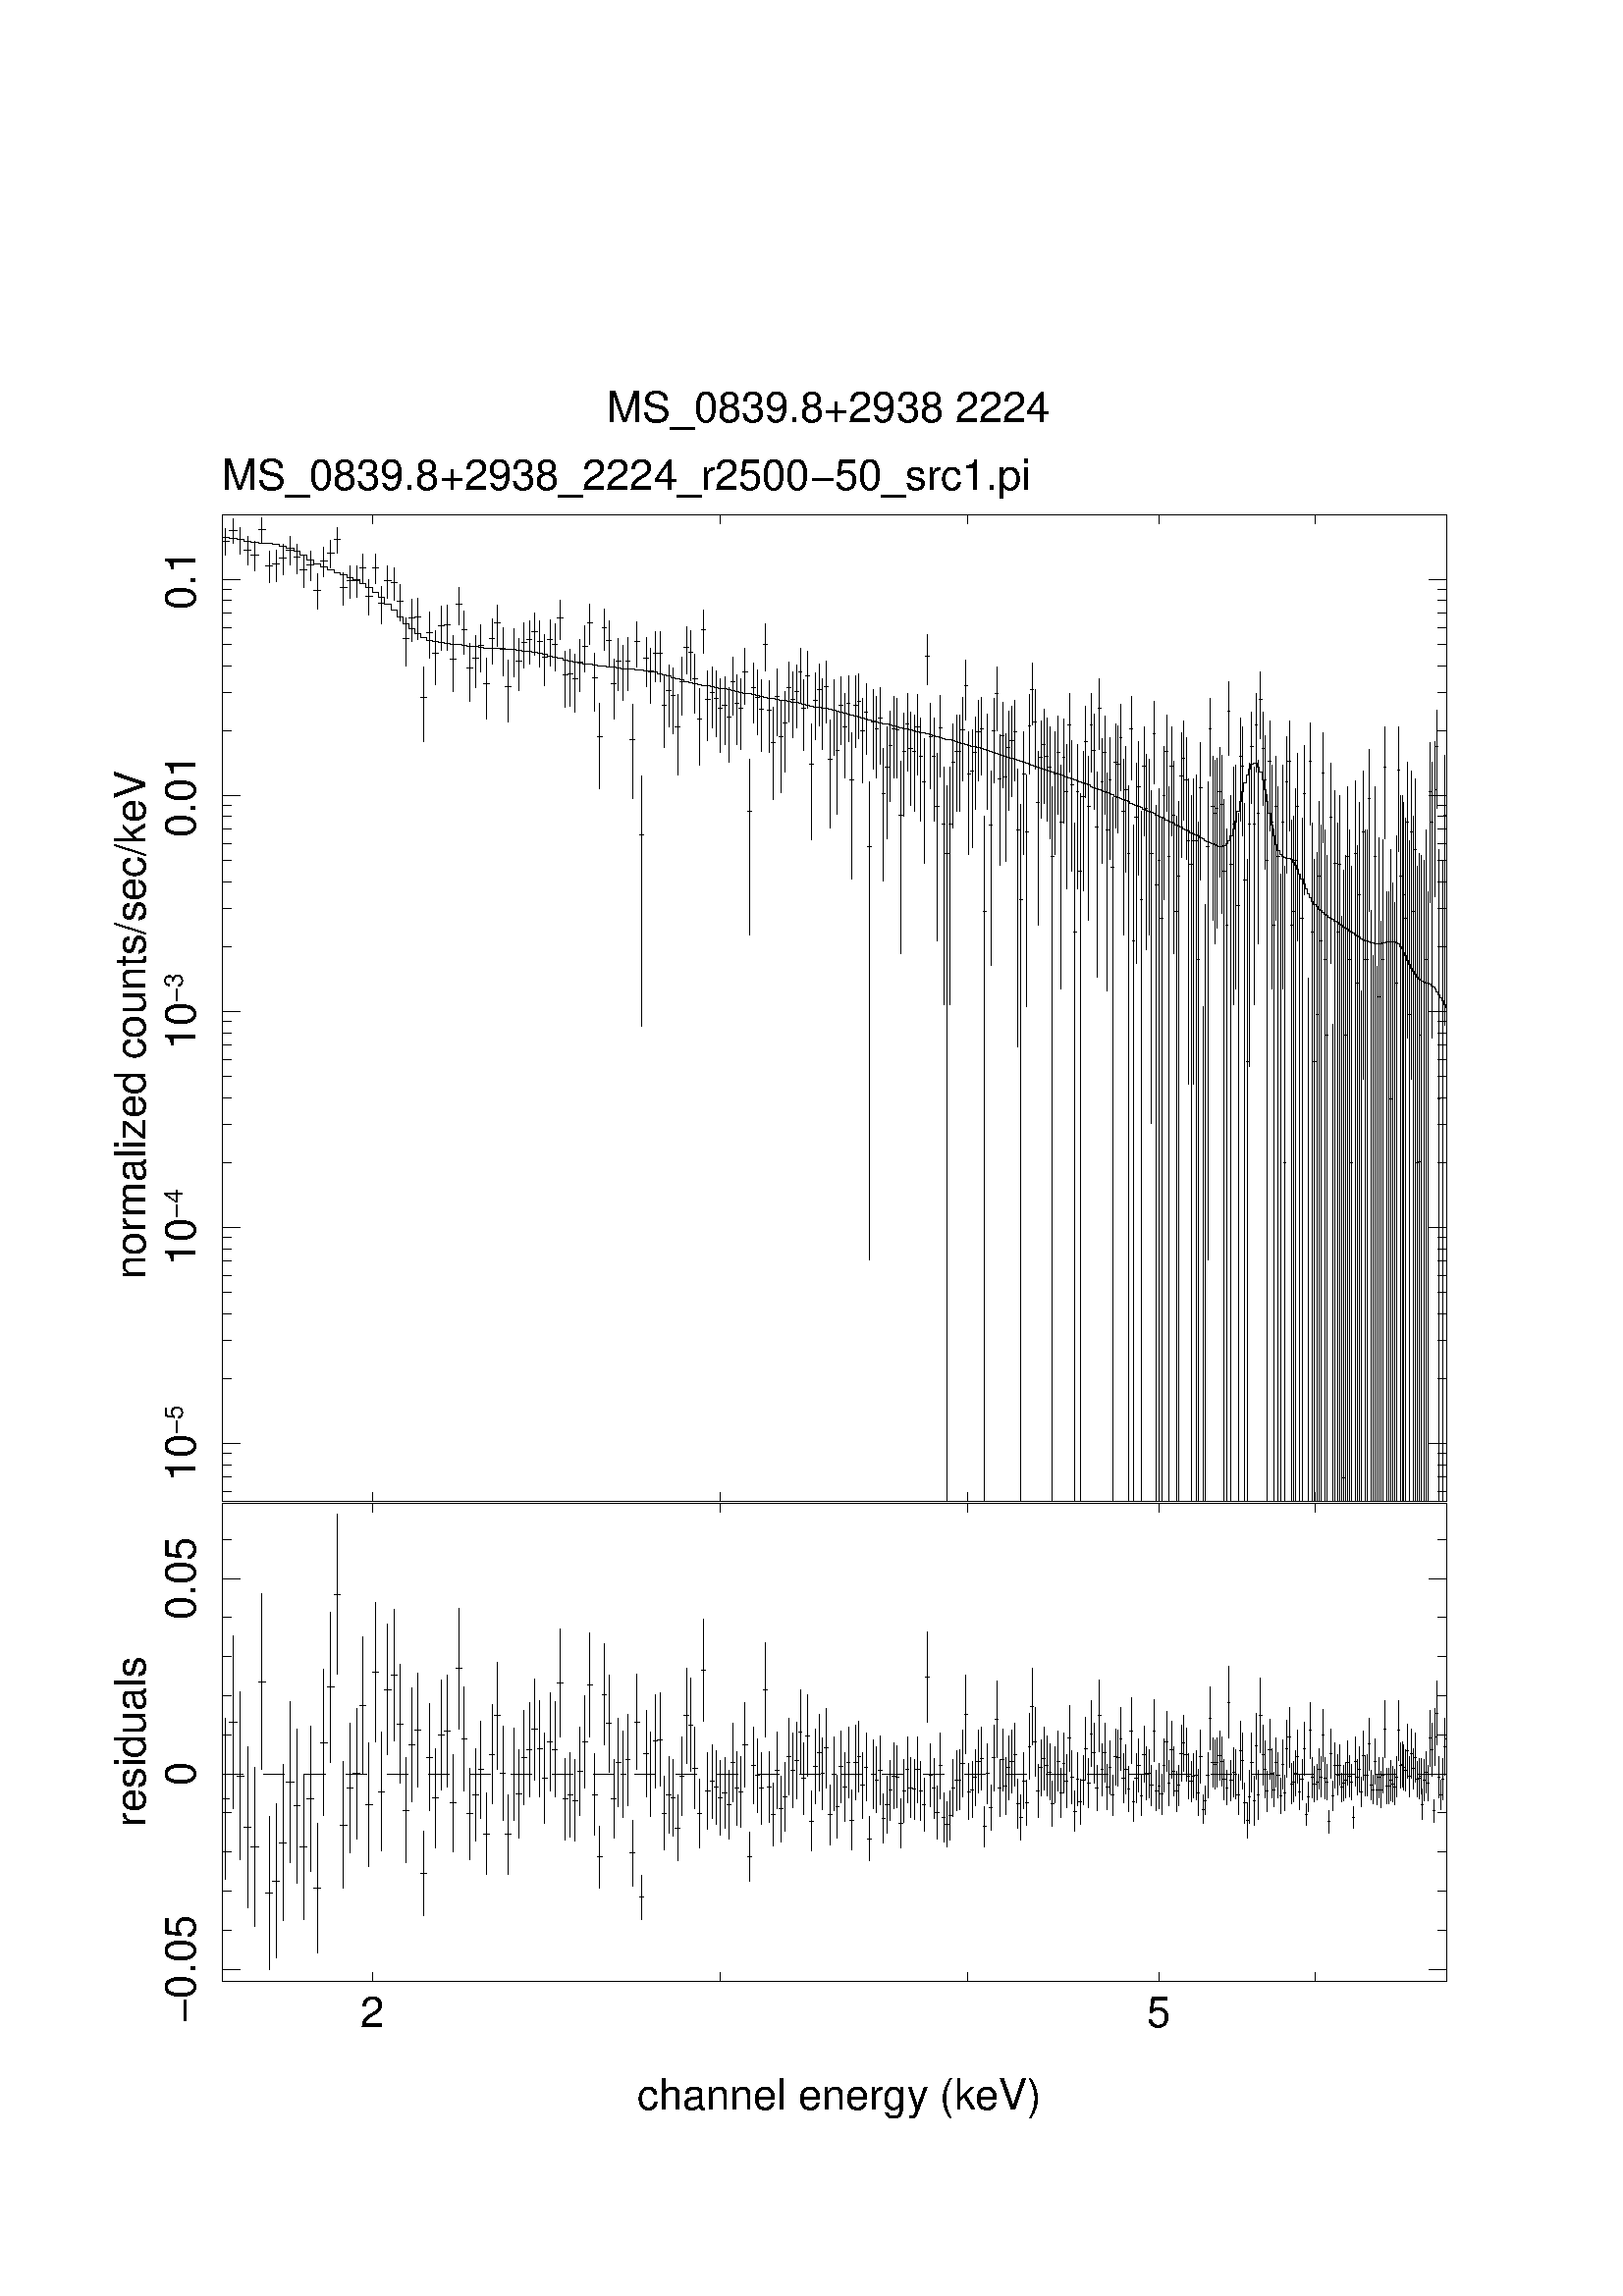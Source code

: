 %!PS-Adobe-3.0 EPSF-3.0
%%BoundingBox: (atend)
%%Orientation: Portrait
%%Pages: (atend)
%%EndComments
%%BeginProlog
/gs /gsave load def
/gr /grestore  load def
/L {moveto rlineto currentpoint stroke moveto} bind def
/C {rlineto currentpoint stroke moveto} bind def
/D {moveto 0 0 rlineto currentpoint stroke moveto} bind def
/SLW {5 mul setlinewidth} bind def
/SCF /pop load def
/BP {newpath moveto} bind def
/LP /rlineto load def
/EP {rlineto closepath eofill} bind def
/MB {gsave translate MFAC dup scale 1 setlinewidth 2 setlinecap 0 setlinejoin newpath} bind def
/ME /grestore load def
/CC {0 360 arc stroke} bind def
/FC {0 360 arc fill} bind def
% font stuff
/pgscale 0.072 def
% ISOLATIN encoding with built in linespacing definitions.
% from tinydict by David Byram-Wigfield, http://www.capella.demon.co.uk
% fontsize default setting.
/FS	{ /fs exch def } def	 12 FS
% linespacing ratio to fontsize: 1.3 is my default
/LR {/lr exch def } def 1.3 LR
/LG { /lg exch def } def   12 LG
% calculate linespacing from chosen fontsize
/F { exch dup lr mul LG dup FS exch findfont exch scalefont setfont } def
/ISOFONT { findfont dup length dict begin { 1 index /FID ne {def} {pop pop}
ifelse } forall /Encoding ISOLatin1Encoding def currentdict end /tmpfont
exch definefont exch dup lr mul LG dup FS
 scalefont setfont }  def
/half { fs 2 div } bind def % half linespacing
/quart { fs 4 div } bind def % quarter linespacing
% vertical kerning: e.g. 5 v or -10 v
/v { 0 exch rmoveto } def
% horizontal kerning: e.g. 5 h or -10 h
/h { 0 rmoveto } def
% move up half the linespacing
/up { half v } def
% move down half the linespacing
/dn { half neg v } def
/TRL {/Times-Roman ISOFONT} bind def
/TBL {/Times-Bold ISOFONT} bind def
/TIL {/Times-Italic ISOFONT} bind def
/TBIL {/Times-BoldItalic ISOFONT} bind def
/HVL  {/Helvetica ISOFONT} bind def
/HOL  {/Helvetica-Oblique ISOFONT} bind def
/HNL  {/Helvetica-Narrow ISOFONT} bind def
/HNOL  {/Helvetica-NarrowOblique ISOFONT} bind def
/HBL  {/Helvetica-Bold ISOFONT} bind def
/ZL  {/Zapf-Chancery-MediumItalic ISOFONT} bind def
/SL { /Symbol F } def
/RS{findfont exch scalefont setfont moveto dup stringwidth neg exch neg exch rmoveto show} bind def
/TR  { fs TRL   moveto rotate show currentpoint } def
/TB  { fs TBL   moveto rotate show currentpoint } def
/TI  { fs TIL   moveto rotate show currentpoint } def
/TBI { fs TBIL  moveto rotate show currentpoint } def
/HV  { fs HVL   moveto rotate show currentpoint } def
/H0  { fs HOL   moveto rotate show currentpoint } def
/HB  { fs HBL   moveto rotate show currentpoint } def
/HN  { fs HNL   moveto rotate show currentpoint } def
/HNO { fs HNOL  moveto rotate show currentpoint } def
/Z   { fs ZL    moveto rotate show currentpoint } def
/S   { fs SL    moveto rotate show currentpoint } def
/TRC  { fs TRL   show currentpoint } def
/TBC  { fs TBL   show currentpoint } def
/TIC  { fs TIL   show currentpoint } def
/TBIC { fs TBIL  show currentpoint } def
/HVC  { fs HVL   show currentpoint } def
/H0C  { fs HOL   show currentpoint } def
/HNOC { fs HNOL  show currentpoint } def
/HBC  { fs HBL   show currentpoint } def
/HNC  { fs HNL   show currentpoint } def
/ZC   { fs ZL    show currentpoint } def
/SC   { fs SL    show currentpoint } def
%%EndProlog
 
%%Page: 1 1
%%BeginPageSetup
/PGPLOT save def
pgscale pgscale scale
350 250 translate
1 setlinejoin 1 setlinecap 1 SLW 1 SCF
%%EndPageSetup
%%PageBoundingBox: (atend)
0.000 0.000 0.000 setrgbcolor 1 SLW 6239 0 780 3799 L 0 5022 C -6239 0 C 0 -5022 C 0 45 1545 3799 L 0 45 3318 3799 L
0 45 4576 3799 L 0 45 5552 3799 L 0 45 6349 3799 L 0 45 1545 8776 L 0 45 3318 8776 L 0 45 4576 8776 L 0 45 5552 8776 L
0 45 6349 8776 L 45 0 780 3847 L 45 0 780 3921 L 45 0 780 3985 L 45 0 780 4041 L 90 0 780 4092 L 45 0 780 4423 L 45 0 780 4617 L
45 0 780 4754 L 45 0 780 4861 L 45 0 780 4948 L 45 0 780 5021 L 45 0 780 5085 L 45 0 780 5141 L 90 0 780 5192 L 45 0 780 5523 L
45 0 780 5717 L 45 0 780 5854 L 45 0 780 5961 L 45 0 780 6048 L 45 0 780 6122 L 45 0 780 6185 L 45 0 780 6242 L 90 0 780 6292 L
45 0 780 6623 L 45 0 780 6817 L 45 0 780 6954 L 45 0 780 7061 L 45 0 780 7148 L 45 0 780 7222 L 45 0 780 7286 L 45 0 780 7342 L
90 0 780 7392 L 45 0 780 7723 L 45 0 780 7917 L 45 0 780 8055 L 45 0 780 8161 L 45 0 780 8248 L 45 0 780 8322 L 45 0 780 8386 L
45 0 780 8442 L 90 0 780 8493 L 45 0 6974 3847 L 45 0 6974 3921 L 45 0 6974 3985 L 45 0 6974 4041 L 90 0 6929 4092 L
45 0 6974 4423 L 45 0 6974 4617 L 45 0 6974 4754 L 45 0 6974 4861 L 45 0 6974 4948 L 45 0 6974 5021 L 45 0 6974 5085 L
45 0 6974 5141 L 90 0 6929 5192 L 45 0 6974 5523 L 45 0 6974 5717 L 45 0 6974 5854 L 45 0 6974 5961 L 45 0 6974 6048 L
45 0 6974 6122 L 45 0 6974 6185 L 45 0 6974 6242 L 90 0 6929 6292 L 45 0 6974 6623 L 45 0 6974 6817 L 45 0 6974 6954 L
45 0 6974 7061 L 45 0 6974 7148 L 45 0 6974 7222 L 45 0 6974 7286 L 45 0 6974 7342 L 90 0 6929 7392 L 45 0 6974 7723 L
45 0 6974 7917 L 45 0 6974 8055 L 45 0 6974 8161 L 45 0 6974 8248 L 45 0 6974 8322 L 45 0 6974 8386 L 45 0 6974 8442 L
90 0 6929 8493 L
 15.60  pgscale div FS gs 90.00        643.418       3897.722 moveto rotate (10) HVC   9.36 pgscale div FS up (-5) HVC dn  15.60 pgscale div FS gr
 15.60  pgscale div FS gs 90.00        643.418       4997.960 moveto rotate (10) HVC   9.36 pgscale div FS up (-4) HVC dn  15.60 pgscale div FS gr
 15.60  pgscale div FS gs 90.00        643.418       6098.199 moveto rotate (10) HVC   9.36 pgscale div FS up (-3) HVC dn  15.60 pgscale div FS gr
 15.60  pgscale div FS gs 90.00        643.418       7181.715 moveto rotate (0.01) HVC gr
 15.60  pgscale div FS gs 90.00        643.418       8342.006 moveto rotate (0.1) HVC gr
38 0 780 8690 L 0 131 799 8620 L 37 0 818 8743 L 0 125 837 8677 L 38 0 855 8696 L 0 135 874 8623 L 36 0 893 8645 L 0 144 911 8567 L
37 0 929 8620 L 0 150 948 8539 L 36 0 966 8750 L 0 126 984 8683 L 36 0 1002 8564 L 0 163 1020 8476 L 36 0 1038 8572 L
0 160 1056 8485 L 35 0 1074 8601 L 0 154 1092 8518 L 36 0 1109 8645 L 0 144 1127 8568 L 34 0 1145 8606 L 0 150 1162 8525 L
35 0 1179 8542 L 0 161 1197 8455 L 34 0 1214 8570 L 0 152 1231 8488 L 34 0 1248 8440 L 0 179 1265 8342 L 34 0 1282 8589 L
0 147 1299 8510 L 34 0 1316 8629 L 0 139 1333 8554 L 33 0 1350 8698 L 0 128 1366 8630 L 33 0 1383 8453 L 0 169 1399 8361 L
33 0 1416 8487 L 0 162 1432 8399 L 32 0 1449 8491 L 0 162 1465 8403 L 32 0 1481 8553 L 0 150 1497 8472 L 32 0 1513 8410 L
0 181 1529 8311 L 32 0 1545 8553 L 0 152 1561 8471 L 32 0 1577 8373 L 0 188 1593 8270 L 31 0 1609 8487 L 0 164 1624 8398 L
31 0 1640 8479 L 0 166 1656 8389 L 31 0 1671 8385 L 0 183 1687 8285 L 31 0 1702 8193 L 0 246 1718 8054 L 30 0 1733 8298 L
0 212 1748 8180 L 31 0 1763 8303 L 0 210 1778 8187 L 30 0 1794 7895 L 0 380 1809 7668 L 29 0 1824 8223 L 0 234 1839 8092 L
30 0 1853 8116 L 0 275 1868 7959 L 30 0 1883 8257 L 0 225 1898 8132 L 29 0 1913 8262 L 0 227 1927 8135 L 29 0 1942 8089 L
0 285 1956 7925 L 29 0 1971 8368 L 0 194 1985 8261 L 28 0 2000 8237 L 0 222 2014 8113 L 29 0 2028 8044 L 0 293 2043 7875 L
28 0 2057 8095 L 0 267 2071 7943 L 28 0 2085 8159 L 0 244 2099 8021 L 28 0 2113 7964 L 0 313 2127 7782 L 28 0 2141 8191 L
0 232 2155 8061 L 28 0 2169 8271 L 0 210 2183 8154 L 27 0 2197 8141 L 0 247 2210 8002 L 27 0 2224 7950 L 0 313 2238 7768 L
27 0 2251 8136 L 0 244 2265 7998 L 27 0 2278 8078 L 0 264 2292 7928 L 27 0 2305 8171 L 0 231 2319 8042 L 27 0 2332 8186 L
0 223 2345 8061 L 26 0 2359 8228 L 0 218 2372 8106 L 26 0 2385 8180 L 0 232 2398 8050 L 26 0 2411 8099 L 0 258 2424 7953 L
26 0 2437 8186 L 0 235 2450 8054 L 26 0 2463 8162 L 0 236 2476 8030 L 26 0 2489 8298 L 0 202 2502 8186 L 25 0 2515 8007 L
0 284 2528 7844 L 26 0 2540 8014 L 0 288 2553 7849 L 25 0 2566 7988 L 0 296 2578 7818 L 25 0 2591 8075 L 0 265 2603 7925 L
25 0 2616 8153 L 0 235 2628 8021 L 25 0 2641 8275 L 0 204 2653 8162 L 24 0 2666 7991 L 0 294 2678 7822 L 25 0 2690 7693 L
0 437 2702 7426 L 24 0 2715 8250 L 0 207 2727 8135 L 24 0 2739 8184 L 0 230 2751 8055 L 24 0 2763 7961 L 0 304 2775 7785 L
24 0 2787 8078 L 0 264 2799 7928 L 24 0 2811 8039 L 0 281 2823 7878 L 24 0 2835 8080 L 0 270 2847 7926 L 23 0 2859 7678 L
0 480 2871 7380 L 24 0 2882 8177 L 0 228 2894 8049 L 23 0 2906 7192 L 0 1273 2918 6218 L 23 0 2929 8091 L 0 249 2941 7950 L
24 0 2952 8024 L 0 281 2964 7863 L 22 0 2976 8118 L 0 254 2987 7974 L 23 0 2998 8118 L 0 254 3010 7974 L 23 0 3021 7854 L
0 362 3033 7640 L 23 0 3044 7926 L 0 318 3055 7741 L 22 0 3067 7904 L 0 334 3078 7709 L 22 0 3089 7744 L 0 408 3100 7498 L
23 0 3111 7972 L 0 297 3123 7801 L 22 0 3134 8149 L 0 243 3145 8012 L 22 0 3156 8122 L 0 252 3167 7979 L 22 0 3178 7986 L
0 298 3189 7814 L 22 0 3200 7783 L 0 391 3211 7548 L 21 0 3222 8240 L 0 216 3233 8120 L 22 0 3243 7882 L 0 352 3254 7674 L
21 0 3265 7917 L 0 312 3276 7736 L 22 0 3286 7888 L 0 334 3297 7693 L 21 0 3308 7837 L 0 377 3318 7612 L 21 0 3329 7854 L
0 346 3340 7651 L 21 0 3350 7791 L 0 384 3361 7561 L 21 0 3371 7972 L 0 297 3382 7801 L 21 0 3392 7861 L 0 356 3403 7651 L
21 0 3413 7840 L 0 358 3424 7628 L 21 0 3434 8022 L 0 282 3444 7860 L 20 0 3455 7315 L 0 898 3465 6681 L 21 0 3475 7941 L
0 307 3485 7763 L 20 0 3496 7895 L 0 328 3506 7703 L 20 0 3516 7833 L 0 364 3526 7617 L 21 0 3536 8162 L 0 236 3546 8030 L
20 0 3557 7829 L 0 367 3567 7611 L 20 0 3577 7663 L 0 471 3587 7371 L 20 0 3597 7898 L 0 339 3607 7699 L 19 0 3617 7693 L
0 463 3627 7408 L 20 0 3636 7762 L 0 412 3646 7513 L 20 0 3656 7944 L 0 305 3666 7767 L 19 0 3676 7885 L 0 336 3686 7688 L
20 0 3695 7923 L 0 320 3705 7737 L 19 0 3715 8024 L 0 281 3725 7863 L 20 0 3734 7837 L 0 361 3744 7623 L 19 0 3754 8004 L
0 286 3763 7840 L 19 0 3773 7551 L 0 590 3782 7170 L 19 0 3792 7878 L 0 341 3801 7678 L 19 0 3811 7932 L 0 314 3821 7750 L
19 0 3830 7840 L 0 358 3839 7628 L 19 0 3849 7947 L 0 315 3858 7764 L 18 0 3868 7576 L 0 550 3877 7226 L 19 0 3886 7829 L
0 384 3896 7600 L 19 0 3905 7624 L 0 520 3914 7297 L 18 0 3924 7854 L 0 346 3933 7651 L 19 0 3942 7744 L 0 429 3951 7483 L
18 0 3961 7865 L 0 337 3970 7667 L 18 0 3979 7472 L 0 742 3988 6969 L 18 0 3997 7854 L 0 362 4006 7640 L 18 0 4015 7875 L
0 330 4024 7682 L 18 0 4033 7722 L 0 431 4042 7459 L 18 0 4051 7818 L 0 360 4060 7605 L 18 0 4069 7133 L 0 2431 4078 5030 L
18 0 4087 7770 L 0 404 4096 7527 L 18 0 4105 7735 L 0 417 4114 7483 L 18 0 4123 7787 L 0 388 4132 7554 L 17 0 4141 7404 L
0 674 4149 6957 L 18 0 4158 7537 L 0 566 4167 7175 L 17 0 4176 7646 L 0 460 4184 7363 L 17 0 4193 7735 L 0 417 4202 7483 L
18 0 4210 7726 L 0 402 4219 7484 L 17 0 4228 7293 L 0 977 4236 6589 L 17 0 4245 7619 L 0 527 4254 7286 L 17 0 4262 7757 L
0 395 4271 7520 L 17 0 4279 7635 L 0 473 4288 7343 L 17 0 4296 7619 L 0 493 4305 7311 L 17 0 4313 7744 L 0 408 4322 7498 L
17 0 4330 7595 L 0 525 4339 7264 L 17 0 4347 7464 L 0 633 4356 7049 L 17 0 4364 8101 L 0 257 4372 7956 L 16 0 4381 7693 L
0 437 4389 7426 L 17 0 4397 7595 L 0 525 4406 7264 L 16 0 4414 7337 L 0 954 4422 6653 L 17 0 4430 7740 L 0 413 4439 7490 L
16 0 4447 7246 L 0 1212 4455 6328 L 17 0 4463 7100 L 0 3646 4471 3799 L 16 0 4480 7246 L 0 1212 4488 6328 L 16 0 4496 7564 L
0 528 4504 7230 L 16 0 4512 7619 L 0 493 4520 7311 L 16 0 4528 7619 L 0 493 4536 7311 L 16 0 4544 7726 L 0 426 4552 7467 L
16 0 4560 7955 L 0 308 4568 7777 L 16 0 4576 7502 L 0 623 4584 7095 L 16 0 4592 7516 L 0 600 4600 7128 L 16 0 4608 7613 L
0 466 4616 7325 L 16 0 4624 7717 L 0 412 4632 7468 L 16 0 4640 7735 L 0 394 4648 7499 L 15 0 4656 6802 L 0 3491 4663 3799 L
16 0 4671 7624 L 0 486 4679 7322 L 15 0 4687 7245 L 0 991 4695 6529 L 16 0 4702 7722 L 0 431 4710 7459 L 15 0 4718 7914 L
0 327 4726 7723 L 16 0 4733 7479 L 0 665 4741 7039 L 15 0 4749 7698 L 0 432 4756 7435 L 15 0 4764 7487 L 0 651 4772 7058 L
15 0 4779 7636 L 0 505 4787 7319 L 16 0 4794 7673 L 0 459 4802 7390 L 15 0 4810 7717 L 0 412 4817 7468 L 15 0 4825 7220 L
0 1416 4832 6111 L 15 0 4840 6862 L 0 3547 4847 3799 L 15 0 4855 7502 L 0 623 4862 7095 L 15 0 4870 7206 L 0 1182 4877 6317 L
14 0 4885 7749 L 0 404 4892 7505 L 15 0 4899 7935 L 0 312 4907 7754 L 15 0 4914 7770 L 0 404 4922 7527 L 15 0 4929 7357 L
0 885 4936 6734 L 14 0 4944 7589 L 0 495 4951 7280 L 15 0 4958 7652 L 0 484 4966 7351 L 14 0 4973 7595 L 0 525 4980 7264 L
15 0 4987 7537 L 0 566 4995 7175 L 14 0 5002 7082 L 0 3638 5009 3799 L 15 0 5016 7502 L 0 623 5024 7095 L 14 0 5031 7613 L
0 500 5038 7300 L 15 0 5045 7258 L 0 1139 5052 6408 L 14 0 5060 7589 L 0 533 5067 7252 L 14 0 5074 7413 L 0 735 5081 6917 L
14 0 5088 7753 L 0 399 5095 7513 L 14 0 5102 7447 L 0 664 5109 7008 L 14 0 5116 6696 L 0 3456 5123 3799 L 14 0 5130 7413 L
0 734 5137 6917 L 14 0 5144 7006 L 0 3603 5151 3799 L 14 0 5158 7386 L 0 712 5165 6908 L 14 0 5172 7668 L 0 465 5179 7381 L
14 0 5186 7337 L 0 834 5193 6757 L 14 0 5200 7753 L 0 399 5207 7513 L 14 0 5214 7624 L 0 486 5221 7322 L 13 0 5228 7233 L
0 1045 5235 6468 L 14 0 5241 7840 L 0 358 5248 7628 L 14 0 5255 7464 L 0 633 5262 7049 L 13 0 5269 7613 L 0 500 5276 7300 L
14 0 5282 7220 L 0 1107 5289 6399 L 13 0 5296 7471 L 0 620 5303 7067 L 14 0 5309 7026 L 0 3582 5316 3799 L 13 0 5323 7564 L
0 528 5330 7230 L 14 0 5336 7551 L 0 547 5343 7203 L 13 0 5350 7688 L 0 443 5356 7417 L 13 0 5363 7315 L 0 898 5370 6681 L
14 0 5376 7422 L 0 641 5383 7001 L 13 0 5390 7100 L 0 3646 5396 3799 L 13 0 5403 7731 L 0 422 5410 7475 L 13 0 5416 6654 L
0 3444 5423 3799 L 13 0 5429 7282 L 0 1024 5436 6536 L 13 0 5442 7439 L 0 680 5449 6987 L 13 0 5455 6862 L 0 3513 5462 3799 L
13 0 5468 7544 L 0 556 5475 7189 L 13 0 5481 7326 L 0 994 5488 6607 L 13 0 5494 7315 L 0 898 5501 6681 L 13 0 5507 7100 L
0 1696 5514 5721 L 13 0 5520 7708 L 0 421 5527 7452 L 13 0 5533 6939 L 0 3544 5539 3799 L 13 0 5546 7064 L 0 3629 5552 3799 L
12 0 5559 6769 L 0 3480 5565 3799 L 13 0 5571 7395 L 0 778 5578 6863 L 13 0 5584 7619 L 0 493 5590 7311 L 12 0 5597 7082 L
0 3638 5603 3799 L 13 0 5609 7544 L 0 556 5616 7189 L 12 0 5622 7293 L 0 977 5628 6589 L 13 0 5634 6802 L 0 3491 5641 3799 L
12 0 5647 6985 L 0 3564 5653 3799 L 13 0 5659 7494 L 0 637 5666 7077 L 12 0 5672 7583 L 0 503 5678 7268 L 13 0 5684 7471 L
0 620 5691 7067 L 12 0 5697 7163 L 0 1551 5703 5925 L 12 0 5709 7045 L 0 3592 5715 3799 L 13 0 5721 7163 L 0 1551 5727 5925 L
12 0 5734 7164 L 0 3700 5740 3799 L 12 0 5746 6560 L 0 3459 5752 3799 L 12 0 5758 7431 L 0 697 5764 6965 L 0 2521 5776 3799 L
0 3038 5788 3799 L 12 0 5794 7133 L 0 2431 5800 5030 L 13 0 5806 7731 L 0 399 5813 7491 L 12 0 5819 7337 L 0 834 5825 6757 L
11 0 5831 7304 L 0 936 5837 6637 L 12 0 5842 7326 L 0 865 5848 6720 L 12 0 5854 7413 L 0 657 5860 6980 L 12 0 5866 7347 L
0 806 5872 6791 L 12 0 5878 7006 L 0 3573 5884 3799 L 12 0 5890 6733 L 0 3422 5896 3799 L 12 0 5902 7822 L 0 374 5908 7599 L
11 0 5914 7045 L 0 3592 5919 3799 L 12 0 5925 7246 L 0 1212 5931 6328 L 12 0 5937 7258 L 0 1139 5943 6408 L 11 0 5949 6833 L
0 3502 5955 3799 L 12 0 5960 7595 L 0 525 5966 7264 L 12 0 5972 7544 L 0 556 5978 7189 L 11 0 5984 6962 L 0 3554 5989 3799 L
12 0 5995 6037 L 0 3271 6001 3799 L 11 0 6007 7246 L 0 1543 6012 6015 L 12 0 6018 7641 L 0 466 6024 7353 L 11 0 6030 7246 L
0 1212 6035 6328 L 11 0 6041 7753 L 0 399 6047 7513 L 12 0 6052 7304 L 0 936 6058 6637 L 11 0 6064 7882 L 0 339 6069 7683 L
11 0 6075 7635 L 0 473 6081 7343 L 12 0 6086 7472 L 0 681 6092 7019 L 11 0 6098 7064 L 0 3601 6103 3799 L 11 0 6109 7570 L
0 559 6115 7213 L 11 0 6120 7258 L 0 1139 6126 6408 L 12 0 6131 6733 L 0 3422 6137 3799 L 11 0 6143 7337 L 0 834 6148 6757 L
11 0 6154 7082 L 0 3638 6159 3799 L 0 3194 6170 3799 L 11 0 6176 7258 L 0 1139 6181 6408 L 11 0 6187 5523 L 0 3234 6193 3799 L
11 0 6198 7464 L 0 697 6204 6998 L 11 0 6209 7570 L 0 559 6215 7213 L 11 0 6220 6734 L 0 3468 6225 3799 L 11 0 6231 6802 L
0 3491 6236 3799 L 11 0 6242 7064 L 0 3629 6247 3799 L 11 0 6253 7337 L 0 954 6258 6653 L 0 3194 6269 3799 L 11 0 6274 6769 L
0 3479 6280 3799 L 11 0 6285 7404 L 0 756 6291 6890 L 0 2666 6312 3799 L 10 0 6318 7570 L 0 519 6323 7243 L 11 0 6328 6696 L
0 3456 6334 3799 L 11 0 6339 6037 L 0 3271 6344 3799 L 10 0 6350 6279 L 0 3305 6355 3799 L 11 0 6360 6985 L 0 3564 6365 3799 L
10 0 6371 6654 L 0 3444 6376 3799 L 11 0 6381 7509 L 0 559 6387 7152 L 10 0 6392 6559 L 0 3418 6397 3799 L 11 0 6402 6173 L
0 3288 6408 3799 L 11 0 6423 7282 L 0 1024 6429 6536 L 0 2427 6439 3799 L 11 0 6444 7046 L 0 3621 6449 3799 L 10 0 6455 6696 L
0 3456 6460 3799 L 10 0 6465 7045 L 0 3592 6470 3799 L 0 2977 6481 3799 L 10 0 6486 3919 L 0 3214 6491 3799 L 10 0 6496 6173 L
0 3288 6501 3799 L 11 0 6506 7082 L 0 3638 6511 3799 L 10 0 6517 6559 L 0 3418 6522 3799 L 10 0 6527 5523 L 0 3234 6532 3799 L
10 0 6547 7100 L 0 3670 6552 3799 L 10 0 6557 6439 L 0 3337 6562 3799 L 11 0 6567 6889 L 0 3557 6573 3799 L 0 2599 6583 3799 L
10 0 6588 7206 L 0 1570 6593 5950 L 10 0 6598 6559 L 0 3418 6603 3799 L 10 0 6608 6559 L 0 3418 6613 3799 L 10 0 6618 7377 L
0 827 6623 6803 L 0 3009 6633 3799 L 0 2777 6643 3799 L 10 0 6648 7082 L 0 3638 6653 3799 L 0 2725 6663 3799 L 9 0 6668 6366 L
0 3377 6672 3799 L 0 2956 6682 3799 L 10 0 6687 6558 L 0 3367 6692 3799 L 10 0 6697 7537 L 0 566 6702 7175 L 0 3102 6712 3799 L
0 3102 6722 3799 L 9 0 6727 5849 L 0 3317 6731 3799 L 0 3150 6741 3799 L 0 3049 6751 3799 L 9 0 6756 6440 L 0 3391 6761 3799 L
10 0 6765 7523 L 0 637 6770 7106 L 10 0 6775 6985 L 0 3594 6780 3799 L 9 0 6785 6985 L 0 3594 6790 3799 L 10 0 6794 6889 L
0 3557 6799 3799 L 9 0 6804 6769 L 0 3479 6809 3799 L 10 0 6813 7258 L 0 1407 6818 6158 L 10 0 6823 6280 L 0 3363 6828 3799 L
9 0 6833 7206 L 0 1570 6837 5950 L 10 0 6842 6802 L 0 3491 6847 3799 L 9 0 6852 7117 L 0 3677 6856 3799 L 10 0 6861 5523 L
0 3234 6866 3799 L 9 0 6871 5529 L 0 3300 6875 3799 L 9 0 6880 6173 L 0 3288 6885 3799 L 0 3266 6903 3799 L 10 0 6908 6559 L
0 3418 6913 3799 L 0 3102 6922 3799 L 9 0 6927 7413 L 0 816 6931 6849 L 9 0 6936 7258 L 0 1407 6941 6158 L 9 0 6955 7422 L
0 792 6959 6878 L 9 0 6964 7641 L 0 498 6969 7330 L 9 0 6973 5849 L 0 3317 6978 3799 L 0 3266 6996 3799 L 9 0 7001 7294 L
0 1378 7005 6221 L 9 0 7010 7395 L 0 778 7015 6863 L 38 0 780 8710 L 0 -6 C 37 0 C 0 -7 C 38 0 C 0 -7 C 36 0 C 0 -6 C 37 0 C 0 -5 C
36 0 C 0 -3 C 36 0 C 0 -5 C 36 0 C 0 -7 C 35 0 C 0 -12 C 36 0 C 0 -16 C 34 0 C 0 -20 C 35 0 C 0 -21 C 34 0 C 0 -20 C 34 0 C 0 -18 C
34 0 C 0 -15 C 34 0 C 0 -14 C 33 0 C 0 -12 C 33 0 C 0 -12 C 33 0 C 0 -14 C 32 0 C 0 -17 C 32 0 C 0 -20 C 32 0 C 0 -24 C 32 0 C
0 -28 C 32 0 C 0 -32 C 31 0 C 0 -33 C 31 0 C 0 -34 C 31 0 C 0 -32 C 31 0 C 0 -29 C 30 0 C 0 -24 C 31 0 C 0 -19 C 30 0 C 0 -13 C
29 0 C 0 -8 C 30 0 C 0 -5 C 30 0 C 0 -4 C 29 0 C 0 -3 C 29 0 C 0 -3 C 29 0 C 0 -4 C 28 0 C 0 -4 C 29 0 C 0 -3 C 28 0 C 0 -3 C 28 0 C
0 -3 C 28 0 C 0 -1 C 28 0 C 0 -2 C 28 0 C 0 -2 C 27 0 C 0 -2 C 27 0 C 0 -2 C 27 0 C 0 -3 C 27 0 C 0 -3 C 27 0 C 0 -4 C 27 0 C 0 -4 C
26 0 C 0 -5 C 26 0 C 0 -6 C 26 0 C 0 -6 C 26 0 C 0 -7 C 26 0 C 0 -7 C 26 0 C 0 -6 C 25 0 C 0 -6 C 26 0 C 0 -6 C 25 0 C 0 -4 C 25 0 C
0 -4 C 25 0 C 0 -3 C 25 0 C 0 -3 C 24 0 C 0 -4 C 25 0 C 0 -3 C 24 0 C 0 -3 C 24 0 C 0 -3 C 24 0 C 0 -3 C 24 0 C 0 -3 C 24 0 C 0 -2 C
24 0 C 0 -2 C 23 0 C 0 -2 C 24 0 C 0 -2 C 23 0 C 0 -2 C 23 0 C 0 -4 C 24 0 C 0 -5 C 22 0 C 0 -6 C 23 0 C 0 -6 C 23 0 C 0 -7 C 23 0 C
0 -7 C 22 0 C 0 -7 C 22 0 C 0 -7 C 23 0 C 0 -6 C 22 0 C 0 -6 C 22 0 C 0 -5 C 22 0 C 0 -5 C 22 0 C 0 -4 C 21 0 C 0 -4 C 22 0 C 0 -4 C
21 0 C 0 -4 C 22 0 C 0 -3 C 21 0 C 0 -4 C 21 0 C 0 -4 C 21 0 C 0 -4 C 21 0 C 0 -4 C 21 0 C 0 -4 C 21 0 C 0 -5 C 21 0 C 0 -4 C 20 0 C
0 -5 C 21 0 C 0 -4 C 20 0 C 0 -5 C 20 0 C 0 -4 C 21 0 C 0 -4 C 20 0 C 0 -3 C 20 0 C 0 -3 C 20 0 C 0 -3 C 19 0 C 0 -3 C 20 0 C 0 -3 C
20 0 C 0 -4 C 19 0 C 0 -4 C 20 0 C 0 -4 C 19 0 C 0 -5 C 20 0 C 0 -4 C 19 0 C 0 -4 C 19 0 C 0 -4 C 19 0 C 0 -3 C 19 0 C 0 -3 C 19 0 C
0 -3 C 19 0 C 0 -3 C 18 0 C 0 -4 C 19 0 C 0 -4 C 19 0 C 0 -5 C 18 0 C 0 -5 C 19 0 C 0 -6 C 18 0 C 0 -6 C 18 0 C 0 -5 C 18 0 C 0 -6 C
18 0 C 0 -5 C 18 0 C 0 -5 C 18 0 C 0 -5 C 18 0 C 0 -4 C 18 0 C 0 -4 C 18 0 C 0 -4 C 18 0 C 0 -5 C 17 0 C 0 -4 C 18 0 C 0 -4 C 17 0 C
0 -4 C 17 0 C 0 -5 C 18 0 C 0 -4 C 17 0 C 0 -4 C 17 0 C 0 -4 C 17 0 C 0 -4 C 17 0 C 0 -4 C 17 0 C 0 -4 C 17 0 C 0 -4 C 17 0 C 0 -4 C
17 0 C 0 -4 C 17 0 C 0 -4 C 16 0 C 0 -5 C 17 0 C 0 -4 C 16 0 C 0 -5 C 17 0 C 0 -4 C 16 0 C 0 -5 C 17 0 C 0 -4 C 16 0 C 0 -5 C 16 0 C
0 -4 C 16 0 C 0 -5 C 16 0 C 0 -4 C 16 0 C 0 -4 C 16 0 C 0 -5 C 16 0 C 0 -4 C 16 0 C 0 -4 C 16 0 C 0 -5 C 16 0 C 0 -4 C 16 0 C 0 -5 C
15 0 C 0 -5 C 16 0 C 0 -4 C 15 0 C 0 -5 C 16 0 C 0 -5 C 15 0 C 0 -5 C 16 0 C 0 -5 C 15 0 C 0 -4 C 15 0 C 0 -5 C 15 0 C 0 -5 C 16 0 C
0 -5 C 15 0 C 0 -5 C 15 0 C 0 -5 C 15 0 C 0 -4 C 15 0 C 0 -5 C 15 0 C 0 -5 C 14 0 C 0 -5 C 15 0 C 0 -5 C 15 0 C 0 -5 C 15 0 C 0 -5 C
14 0 C 0 -5 C 15 0 C 0 -5 C 14 0 C 0 -6 C 15 0 C 0 -5 C 14 0 C 0 -5 C 15 0 C 0 -5 C 14 0 C 0 -5 C 15 0 C 0 -5 C 14 0 C 0 -5 C 14 0 C
0 -5 C 14 0 C 0 -6 C 14 0 C 0 -5 C 14 0 C 0 -5 C 14 0 C 0 -6 C 14 0 C 0 -5 C 14 0 C 0 -6 C 14 0 C 0 -5 C 14 0 C 0 -6 C 14 0 C 0 -6 C
14 0 C 0 -5 C 13 0 C 0 -6 C 14 0 C 0 -5 C 14 0 C 0 -6 C 13 0 C 0 -5 C 14 0 C 0 -6 C 13 0 C 0 -5 C 14 0 C 0 -6 C 13 0 C 0 -6 C 14 0 C
0 -5 C 13 0 C 0 -6 C 13 0 C 0 -6 C 14 0 C 0 -6 C 13 0 C 0 -6 C 13 0 C 0 -6 C 13 0 C 0 -6 C 13 0 C 0 -6 C 13 0 C 0 -6 C 13 0 C 0 -6 C
13 0 C 0 -6 C 13 0 C 0 -6 C 13 0 C 0 -6 C 13 0 C 0 -6 C 13 0 C 0 -6 C 13 0 C 0 -7 C 13 0 C 0 -6 C 12 0 C 0 -6 C 13 0 C 0 -6 C 13 0 C
0 -7 C 12 0 C 0 -6 C 13 0 C 0 -6 C 12 0 C 0 -7 C 13 0 C 0 -6 C 12 0 C 0 -7 C 13 0 C 0 -6 C 12 0 C 0 -7 C 13 0 C 0 -6 C 12 0 C 0 -7 C
12 0 C 0 -6 C 13 0 C 0 -7 C 12 0 C 0 -6 C 12 0 C 0 -7 C 12 0 C 0 -7 C 12 0 C 0 -7 C 12 0 C 0 -6 C 12 0 C 0 -7 C 13 0 C 0 -6 C 12 0 C
0 -5 C 11 0 C 0 -4 C 12 0 C 0 -3 C 12 0 C 12 0 C 0 5 C 12 0 C 0 10 C 12 0 C 0 16 C 12 0 C 0 25 C 11 0 C 0 34 C 12 0 C 0 41 C 12 0 C
0 46 C 11 0 C 0 50 C 12 0 C 0 50 C 12 0 C 0 46 C 11 0 C 0 41 C 12 0 C 0 32 C 11 0 C 0 21 C 12 0 C 0 9 C 11 0 C 0 -4 C 11 0 C 0 -16 C
12 0 C 0 -29 C 11 0 C 0 -40 C 11 0 C 0 -50 C 12 0 C 0 -57 C 11 0 C 0 -61 C 11 0 C 0 -59 C 11 0 C 0 -54 C 12 0 C 0 -45 C 11 0 C
0 -32 C 11 0 C 0 -21 C 11 0 C 0 -10 C 11 0 C 0 -5 C 11 0 C 0 -2 C 11 0 C 0 -3 C 11 0 C 0 -6 C 11 0 C 0 -11 C 11 0 C 0 -16 C 11 0 C
0 -20 C 11 0 C 0 -24 C 10 0 C 0 -26 C 11 0 C 0 -26 C 11 0 C 0 -26 C 11 0 C 0 -24 C 11 0 C 0 -21 C 10 0 C 0 -18 C 11 0 C 0 -15 C
11 0 C 0 -13 C 10 0 C 0 -11 C 11 0 C 0 -9 C 10 0 C 0 -8 C 11 0 C 0 -8 C 10 0 C 0 -8 C 11 0 C 0 -7 C 10 0 C 0 -7 C 11 0 C 0 -7 C
10 0 C 0 -7 C 11 0 C 0 -8 C 10 0 C 0 -7 C 10 0 C 0 -7 C 11 0 C 0 -7 C 10 0 C 0 -7 C 10 0 C 0 -7 C 11 0 C 0 -7 C 10 0 C 0 -6 C 10 0 C
0 -7 C 10 0 C 0 -7 C 10 0 C 0 -6 C 10 0 C 0 -7 C 11 0 C 0 -6 C 10 0 C 0 -5 C 10 0 C 0 -5 C 10 0 C 0 -4 C 10 0 C 0 -4 C 10 0 C 0 -3 C
10 0 C 0 -2 C 10 0 C 0 -2 C 10 0 C 10 0 C 0 -1 C 9 0 C 0 1 C 10 0 C 0 1 C 10 0 C 0 2 C 10 0 C 0 3 C 10 0 C 0 2 C 10 0 C 0 1 C 9 0 C
10 0 C 0 -1 C 10 0 C 0 -5 C 9 0 C 0 -7 C 10 0 C 0 -11 C 10 0 C 0 -14 C 9 0 C 0 -16 C 10 0 C 0 -19 C 9 0 C 0 -21 C 10 0 C 0 -20 C
10 0 C 0 -20 C 9 0 C 0 -18 C 10 0 C 0 -16 C 9 0 C 0 -13 C 10 0 C 0 -9 C 9 0 C 0 -7 C 9 0 C 0 -5 C 10 0 C 0 -4 C 9 0 C 0 -3 C 10 0 C
0 -4 C 9 0 C 0 -4 C 9 0 C 0 -7 C 9 0 C 0 -8 C 10 0 C 0 -11 C 9 0 C 0 -13 C 9 0 C 0 -15 C 9 0 C 0 -16 C 10 0 C 0 -16 C 9 0 C 0 -17 C
9 0 C 0 -15 C 9 0 C 38 0 780 8710 L 0 0 799 8710 L 37 0 818 8704 L 0 0 837 8704 L 38 0 855 8697 L 0 0 874 8697 L 36 0 893 8690 L
0 0 911 8690 L 37 0 929 8684 L 0 0 948 8684 L 36 0 966 8679 L 0 0 984 8679 L 36 0 1002 8676 L 0 0 1020 8676 L 36 0 1038 8671 L
0 0 1056 8671 L 35 0 1074 8664 L 0 0 1092 8664 L 36 0 1109 8652 L 0 0 1127 8652 L 34 0 1145 8636 L 0 0 1162 8636 L 35 0 1179 8616 L
0 0 1197 8616 L 34 0 1214 8595 L 0 0 1231 8595 L 34 0 1248 8575 L 0 0 1265 8575 L 34 0 1282 8557 L 0 0 1299 8557 L 34 0 1316 8542 L
0 0 1333 8542 L 33 0 1350 8528 L 0 0 1366 8528 L 33 0 1383 8516 L 0 0 1399 8516 L 33 0 1416 8504 L 0 0 1432 8504 L 32 0 1449 8490 L
0 0 1465 8490 L 32 0 1481 8473 L 0 0 1497 8473 L 32 0 1513 8453 L 0 0 1529 8453 L 32 0 1545 8429 L 0 0 1561 8429 L 32 0 1577 8401 L
0 0 1593 8401 L 31 0 1609 8369 L 0 0 1624 8369 L 31 0 1640 8336 L 0 0 1656 8336 L 31 0 1671 8302 L 0 0 1687 8302 L 31 0 1702 8270 L
0 0 1718 8270 L 30 0 1733 8241 L 0 0 1748 8241 L 31 0 1763 8217 L 0 0 1778 8217 L 30 0 1794 8198 L 0 0 1809 8198 L 29 0 1824 8185 L
0 0 1839 8185 L 30 0 1853 8177 L 0 0 1868 8177 L 30 0 1883 8172 L 0 0 1898 8172 L 29 0 1913 8168 L 0 0 1927 8168 L 29 0 1942 8165 L
0 0 1956 8165 L 29 0 1971 8162 L 0 0 1985 8162 L 28 0 2000 8158 L 0 0 2014 8158 L 29 0 2028 8154 L 0 0 2043 8154 L 28 0 2057 8151 L
0 0 2071 8151 L 28 0 2085 8148 L 0 0 2099 8148 L 28 0 2113 8145 L 0 0 2127 8145 L 28 0 2141 8144 L 0 0 2155 8144 L 28 0 2169 8142 L
0 0 2183 8142 L 27 0 2197 8140 L 0 0 2210 8140 L 27 0 2224 8138 L 0 0 2238 8138 L 27 0 2251 8136 L 0 0 2265 8136 L 27 0 2278 8133 L
0 0 2292 8133 L 27 0 2305 8130 L 0 0 2319 8130 L 27 0 2332 8126 L 0 0 2345 8126 L 26 0 2359 8122 L 0 0 2372 8122 L 26 0 2385 8117 L
0 0 2398 8117 L 26 0 2411 8111 L 0 0 2424 8111 L 26 0 2437 8105 L 0 0 2450 8105 L 26 0 2463 8098 L 0 0 2476 8098 L 26 0 2489 8091 L
0 0 2502 8091 L 25 0 2515 8085 L 0 0 2528 8085 L 26 0 2540 8079 L 0 0 2553 8079 L 25 0 2566 8073 L 0 0 2578 8073 L 25 0 2591 8069 L
0 0 2603 8069 L 25 0 2616 8065 L 0 0 2628 8065 L 25 0 2641 8062 L 0 0 2653 8062 L 24 0 2666 8059 L 0 0 2678 8059 L 25 0 2690 8055 L
0 0 2702 8055 L 24 0 2715 8052 L 0 0 2727 8052 L 24 0 2739 8049 L 0 0 2751 8049 L 24 0 2763 8046 L 0 0 2775 8046 L 24 0 2787 8043 L
0 0 2799 8043 L 24 0 2811 8040 L 0 0 2823 8040 L 24 0 2835 8038 L 0 0 2847 8038 L 23 0 2859 8036 L 0 0 2871 8036 L 24 0 2882 8034 L
0 0 2894 8034 L 23 0 2906 8032 L 0 0 2918 8032 L 23 0 2929 8030 L 0 0 2941 8030 L 24 0 2952 8026 L 0 0 2964 8026 L 22 0 2976 8021 L
0 0 2987 8021 L 23 0 2998 8015 L 0 0 3010 8015 L 23 0 3021 8009 L 0 0 3033 8009 L 23 0 3044 8002 L 0 0 3055 8002 L 22 0 3067 7995 L
0 0 3078 7995 L 22 0 3089 7988 L 0 0 3100 7988 L 23 0 3111 7981 L 0 0 3123 7981 L 22 0 3134 7975 L 0 0 3145 7975 L 22 0 3156 7969 L
0 0 3167 7969 L 22 0 3178 7964 L 0 0 3189 7964 L 22 0 3200 7959 L 0 0 3211 7959 L 21 0 3222 7955 L 0 0 3233 7955 L 22 0 3243 7951 L
0 0 3254 7951 L 21 0 3265 7947 L 0 0 3276 7947 L 22 0 3286 7943 L 0 0 3297 7943 L 21 0 3308 7940 L 0 0 3318 7940 L 21 0 3329 7936 L
0 0 3340 7936 L 21 0 3350 7932 L 0 0 3361 7932 L 21 0 3371 7928 L 0 0 3382 7928 L 21 0 3392 7924 L 0 0 3403 7924 L 21 0 3413 7920 L
0 0 3424 7920 L 21 0 3434 7915 L 0 0 3444 7915 L 20 0 3455 7911 L 0 0 3465 7911 L 21 0 3475 7906 L 0 0 3485 7906 L 20 0 3496 7902 L
0 0 3506 7902 L 20 0 3516 7897 L 0 0 3526 7897 L 21 0 3536 7893 L 0 0 3546 7893 L 20 0 3557 7889 L 0 0 3567 7889 L 20 0 3577 7886 L
0 0 3587 7886 L 20 0 3597 7883 L 0 0 3607 7883 L 19 0 3617 7880 L 0 0 3627 7880 L 20 0 3636 7877 L 0 0 3646 7877 L 20 0 3656 7874 L
0 0 3666 7874 L 19 0 3676 7870 L 0 0 3686 7870 L 20 0 3695 7866 L 0 0 3705 7866 L 19 0 3715 7862 L 0 0 3725 7862 L 20 0 3734 7857 L
0 0 3744 7857 L 19 0 3754 7853 L 0 0 3763 7853 L 19 0 3773 7849 L 0 0 3782 7849 L 19 0 3792 7845 L 0 0 3801 7845 L 19 0 3811 7842 L
0 0 3821 7842 L 19 0 3830 7839 L 0 0 3839 7839 L 19 0 3849 7836 L 0 0 3858 7836 L 18 0 3868 7833 L 0 0 3877 7833 L 19 0 3886 7829 L
0 0 3896 7829 L 19 0 3905 7825 L 0 0 3914 7825 L 18 0 3924 7820 L 0 0 3933 7820 L 19 0 3942 7815 L 0 0 3951 7815 L 18 0 3961 7809 L
0 0 3970 7809 L 18 0 3979 7803 L 0 0 3988 7803 L 18 0 3997 7798 L 0 0 4006 7798 L 18 0 4015 7792 L 0 0 4024 7792 L 18 0 4033 7787 L
0 0 4042 7787 L 18 0 4051 7782 L 0 0 4060 7782 L 18 0 4069 7777 L 0 0 4078 7777 L 18 0 4087 7773 L 0 0 4096 7773 L 18 0 4105 7769 L
0 0 4114 7769 L 18 0 4123 7765 L 0 0 4132 7765 L 17 0 4141 7760 L 0 0 4149 7760 L 18 0 4158 7756 L 0 0 4167 7756 L 17 0 4176 7752 L
0 0 4184 7752 L 17 0 4193 7748 L 0 0 4202 7748 L 18 0 4210 7743 L 0 0 4219 7743 L 17 0 4228 7739 L 0 0 4236 7739 L 17 0 4245 7735 L
0 0 4254 7735 L 17 0 4262 7731 L 0 0 4271 7731 L 17 0 4279 7727 L 0 0 4288 7727 L 17 0 4296 7723 L 0 0 4305 7723 L 17 0 4313 7719 L
0 0 4322 7719 L 17 0 4330 7715 L 0 0 4339 7715 L 17 0 4347 7711 L 0 0 4356 7711 L 17 0 4364 7707 L 0 0 4372 7707 L 16 0 4381 7703 L
0 0 4389 7703 L 17 0 4397 7698 L 0 0 4406 7698 L 16 0 4414 7694 L 0 0 4422 7694 L 17 0 4430 7689 L 0 0 4439 7689 L 16 0 4447 7685 L
0 0 4455 7685 L 17 0 4463 7680 L 0 0 4471 7680 L 16 0 4480 7676 L 0 0 4488 7676 L 16 0 4496 7671 L 0 0 4504 7671 L 16 0 4512 7667 L
0 0 4520 7667 L 16 0 4528 7662 L 0 0 4536 7662 L 16 0 4544 7658 L 0 0 4552 7658 L 16 0 4560 7654 L 0 0 4568 7654 L 16 0 4576 7649 L
0 0 4584 7649 L 16 0 4592 7645 L 0 0 4600 7645 L 16 0 4608 7641 L 0 0 4616 7641 L 16 0 4624 7636 L 0 0 4632 7636 L 16 0 4640 7632 L
0 0 4648 7632 L 15 0 4656 7627 L 0 0 4663 7627 L 16 0 4671 7622 L 0 0 4679 7622 L 15 0 4687 7618 L 0 0 4695 7618 L 16 0 4702 7613 L
0 0 4710 7613 L 15 0 4718 7608 L 0 0 4726 7608 L 16 0 4733 7603 L 0 0 4741 7603 L 15 0 4749 7598 L 0 0 4756 7598 L 15 0 4764 7594 L
0 0 4772 7594 L 15 0 4779 7589 L 0 0 4787 7589 L 16 0 4794 7584 L 0 0 4802 7584 L 15 0 4810 7579 L 0 0 4817 7579 L 15 0 4825 7574 L
0 0 4832 7574 L 15 0 4840 7569 L 0 0 4847 7569 L 15 0 4855 7565 L 0 0 4862 7565 L 15 0 4870 7560 L 0 0 4877 7560 L 14 0 4885 7555 L
0 0 4892 7555 L 15 0 4899 7550 L 0 0 4907 7550 L 15 0 4914 7545 L 0 0 4922 7545 L 15 0 4929 7540 L 0 0 4936 7540 L 14 0 4944 7535 L
0 0 4951 7535 L 15 0 4958 7530 L 0 0 4966 7530 L 14 0 4973 7525 L 0 0 4980 7525 L 15 0 4987 7519 L 0 0 4995 7519 L 14 0 5002 7514 L
0 0 5009 7514 L 15 0 5016 7509 L 0 0 5024 7509 L 14 0 5031 7504 L 0 0 5038 7504 L 15 0 5045 7499 L 0 0 5052 7499 L 14 0 5060 7494 L
0 0 5067 7494 L 14 0 5074 7489 L 0 0 5081 7489 L 14 0 5088 7484 L 0 0 5095 7484 L 14 0 5102 7478 L 0 0 5109 7478 L 14 0 5116 7473 L
0 0 5123 7473 L 14 0 5130 7468 L 0 0 5137 7468 L 14 0 5144 7462 L 0 0 5151 7462 L 14 0 5158 7457 L 0 0 5165 7457 L 14 0 5172 7451 L
0 0 5179 7451 L 14 0 5186 7446 L 0 0 5193 7446 L 14 0 5200 7440 L 0 0 5207 7440 L 14 0 5214 7434 L 0 0 5221 7434 L 13 0 5228 7429 L
0 0 5235 7429 L 14 0 5241 7423 L 0 0 5248 7423 L 14 0 5255 7418 L 0 0 5262 7418 L 13 0 5269 7412 L 0 0 5276 7412 L 14 0 5282 7407 L
0 0 5289 7407 L 13 0 5296 7401 L 0 0 5303 7401 L 14 0 5309 7396 L 0 0 5316 7396 L 13 0 5323 7390 L 0 0 5330 7390 L 14 0 5336 7384 L
0 0 5343 7384 L 13 0 5350 7379 L 0 0 5356 7379 L 13 0 5363 7373 L 0 0 5370 7373 L 14 0 5376 7367 L 0 0 5383 7367 L 13 0 5390 7361 L
0 0 5396 7361 L 13 0 5403 7355 L 0 0 5410 7355 L 13 0 5416 7349 L 0 0 5423 7349 L 13 0 5429 7343 L 0 0 5436 7343 L 13 0 5442 7337 L
0 0 5449 7337 L 13 0 5455 7331 L 0 0 5462 7331 L 13 0 5468 7325 L 0 0 5475 7325 L 13 0 5481 7319 L 0 0 5488 7319 L 13 0 5494 7313 L
0 0 5501 7313 L 13 0 5507 7307 L 0 0 5514 7307 L 13 0 5520 7301 L 0 0 5527 7301 L 13 0 5533 7295 L 0 0 5539 7295 L 13 0 5546 7288 L
0 0 5552 7288 L 12 0 5559 7282 L 0 0 5565 7282 L 13 0 5571 7276 L 0 0 5578 7276 L 13 0 5584 7270 L 0 0 5590 7270 L 12 0 5597 7263 L
0 0 5603 7263 L 13 0 5609 7257 L 0 0 5616 7257 L 12 0 5622 7251 L 0 0 5628 7251 L 13 0 5634 7244 L 0 0 5641 7244 L 12 0 5647 7238 L
0 0 5653 7238 L 13 0 5659 7231 L 0 0 5666 7231 L 12 0 5672 7225 L 0 0 5678 7225 L 13 0 5684 7218 L 0 0 5691 7218 L 12 0 5697 7212 L
0 0 5703 7212 L 12 0 5709 7205 L 0 0 5715 7205 L 13 0 5721 7199 L 0 0 5727 7199 L 12 0 5734 7192 L 0 0 5740 7192 L 12 0 5746 7186 L
0 0 5752 7186 L 12 0 5758 7179 L 0 0 5764 7179 L 12 0 5770 7172 L 0 0 5776 7172 L 12 0 5782 7165 L 0 0 5788 7165 L 12 0 5794 7159 L
0 0 5800 7159 L 13 0 5806 7152 L 0 0 5813 7152 L 12 0 5819 7146 L 0 0 5825 7146 L 11 0 5831 7141 L 0 0 5837 7141 L 12 0 5842 7137 L
0 0 5848 7137 L 12 0 5854 7134 L 0 0 5860 7134 L 12 0 5866 7134 L 0 0 5872 7134 L 12 0 5878 7139 L 0 0 5884 7139 L 12 0 5890 7149 L
0 0 5896 7149 L 12 0 5902 7165 L 0 0 5908 7165 L 11 0 5914 7190 L 0 0 5919 7190 L 12 0 5925 7224 L 0 0 5931 7224 L 12 0 5937 7265 L
0 0 5943 7265 L 11 0 5949 7311 L 0 0 5955 7311 L 12 0 5960 7361 L 0 0 5966 7361 L 12 0 5972 7411 L 0 0 5978 7411 L 11 0 5984 7457 L
0 0 5989 7457 L 12 0 5995 7498 L 0 0 6001 7498 L 11 0 6007 7530 L 0 0 6012 7530 L 12 0 6018 7551 L 0 0 6024 7551 L 11 0 6030 7560 L
0 0 6035 7560 L 11 0 6041 7556 L 0 0 6047 7556 L 12 0 6052 7540 L 0 0 6058 7540 L 11 0 6064 7511 L 0 0 6069 7511 L 11 0 6075 7471 L
0 0 6081 7471 L 12 0 6086 7421 L 0 0 6092 7421 L 11 0 6098 7364 L 0 0 6103 7364 L 11 0 6109 7303 L 0 0 6115 7303 L 11 0 6120 7244 L
0 0 6126 7244 L 12 0 6131 7190 L 0 0 6137 7190 L 11 0 6143 7145 L 0 0 6148 7145 L 11 0 6154 7113 L 0 0 6159 7113 L 11 0 6165 7092 L
0 0 6170 7092 L 11 0 6176 7082 L 0 0 6181 7082 L 11 0 6187 7077 L 0 0 6193 7077 L 11 0 6198 7075 L 0 0 6204 7075 L 11 0 6209 7072 L
0 0 6215 7072 L 11 0 6220 7066 L 0 0 6225 7066 L 11 0 6231 7055 L 0 0 6236 7055 L 11 0 6242 7039 L 0 0 6247 7039 L 11 0 6253 7019 L
0 0 6258 7019 L 10 0 6264 6995 L 0 0 6269 6995 L 11 0 6274 6969 L 0 0 6280 6969 L 11 0 6285 6943 L 0 0 6291 6943 L 11 0 6296 6917 L
0 0 6301 6917 L 11 0 6307 6893 L 0 0 6312 6893 L 10 0 6318 6872 L 0 0 6323 6872 L 11 0 6328 6854 L 0 0 6334 6854 L 11 0 6339 6839 L
0 0 6344 6839 L 10 0 6350 6826 L 0 0 6355 6826 L 11 0 6360 6815 L 0 0 6365 6815 L 10 0 6371 6806 L 0 0 6376 6806 L 11 0 6381 6798 L
0 0 6387 6798 L 10 0 6392 6790 L 0 0 6397 6790 L 11 0 6402 6782 L 0 0 6408 6782 L 10 0 6413 6775 L 0 0 6418 6775 L 11 0 6423 6768 L
0 0 6429 6768 L 10 0 6434 6761 L 0 0 6439 6761 L 11 0 6444 6754 L 0 0 6449 6754 L 10 0 6455 6746 L 0 0 6460 6746 L 10 0 6465 6739 L
0 0 6470 6739 L 11 0 6475 6732 L 0 0 6481 6732 L 10 0 6486 6725 L 0 0 6491 6725 L 10 0 6496 6718 L 0 0 6501 6718 L 11 0 6506 6711 L
0 0 6511 6711 L 10 0 6517 6704 L 0 0 6522 6704 L 10 0 6527 6698 L 0 0 6532 6698 L 10 0 6537 6691 L 0 0 6542 6691 L 10 0 6547 6684 L
0 0 6552 6684 L 10 0 6557 6678 L 0 0 6562 6678 L 11 0 6567 6671 L 0 0 6573 6671 L 10 0 6578 6665 L 0 0 6583 6665 L 10 0 6588 6660 L
0 0 6593 6660 L 10 0 6598 6655 L 0 0 6603 6655 L 10 0 6608 6651 L 0 0 6613 6651 L 10 0 6618 6647 L 0 0 6623 6647 L 10 0 6628 6644 L
0 0 6633 6644 L 10 0 6638 6642 L 0 0 6643 6642 L 10 0 6648 6640 L 0 0 6653 6640 L 10 0 6658 6640 L 0 0 6663 6640 L 9 0 6668 6639 L
0 0 6672 6639 L 10 0 6677 6640 L 0 0 6682 6640 L 10 0 6687 6641 L 0 0 6692 6641 L 10 0 6697 6643 L 0 0 6702 6643 L 10 0 6707 6646 L
0 0 6712 6646 L 10 0 6717 6648 L 0 0 6722 6648 L 9 0 6727 6649 L 0 0 6731 6649 L 10 0 6736 6649 L 0 0 6741 6649 L 10 0 6746 6648 L
0 0 6751 6648 L 9 0 6756 6643 L 0 0 6761 6643 L 10 0 6765 6636 L 0 0 6770 6636 L 10 0 6775 6625 L 0 0 6780 6625 L 9 0 6785 6611 L
0 0 6790 6611 L 10 0 6794 6595 L 0 0 6799 6595 L 9 0 6804 6576 L 0 0 6809 6576 L 10 0 6813 6555 L 0 0 6818 6555 L 10 0 6823 6535 L
0 0 6828 6535 L 9 0 6833 6515 L 0 0 6837 6515 L 10 0 6842 6497 L 0 0 6847 6497 L 9 0 6852 6481 L 0 0 6856 6481 L 10 0 6861 6468 L
0 0 6866 6468 L 9 0 6871 6459 L 0 0 6875 6459 L 9 0 6880 6452 L 0 0 6885 6452 L 10 0 6889 6447 L 0 0 6894 6447 L 9 0 6899 6443 L
0 0 6903 6443 L 10 0 6908 6440 L 0 0 6913 6440 L 9 0 6918 6436 L 0 0 6922 6436 L 9 0 6927 6432 L 0 0 6931 6432 L 9 0 6936 6425 L
0 0 6941 6425 L 10 0 6945 6417 L 0 0 6950 6417 L 9 0 6955 6406 L 0 0 6959 6406 L 9 0 6964 6393 L 0 0 6969 6393 L 9 0 6973 6378 L
0 0 6978 6378 L 10 0 6982 6362 L 0 0 6987 6362 L 9 0 6992 6346 L 0 0 6996 6346 L 9 0 7001 6329 L 0 0 7005 6329 L 9 0 7010 6314 L
0 0 7015 6314 L
 15.60  pgscale div FS gs 90.00        389.950       4929.554 moveto rotate (normalized counts/sec/keV) HVC gr
 15.60  pgscale div FS gs  0.00        779.900       8952.497 moveto rotate (MS_0839.8+2938_2224_r2500-50_src1.pi) HVC gr
 15.60  pgscale div FS gs  0.00       2737.527       9293.715 moveto rotate (MS_0839.8+2938 2224) HVC gr
6239 0 780 1354 L 0 2436 C -6239 0 C 0 -2436 C 0 45 1545 1354 L 0 45 3318 1354 L 0 45 4576 1354 L 0 45 5552 1354 L 0 45 6349 1354 L
0 45 1545 3745 L 0 45 3318 3745 L 0 45 4576 3745 L 0 45 5552 3745 L 0 45 6349 3745 L
 15.60  pgscale div FS gs  0.00       1484.892       1120.401 moveto rotate (2) HVC gr
 15.60  pgscale div FS gs  0.00       5491.793       1120.401 moveto rotate (5) HVC gr
90 0 780 1414 L 45 0 780 1613 L 45 0 780 1812 L 45 0 780 2012 L 45 0 780 2211 L 90 0 780 2410 L 45 0 780 2609 L 45 0 780 2808 L
45 0 780 3007 L 45 0 780 3206 L 90 0 780 3405 L 45 0 780 3604 L 90 0 6929 1414 L 45 0 6974 1613 L 45 0 6974 1812 L 45 0 6974 2012 L
45 0 6974 2211 L 90 0 6929 2410 L 45 0 6974 2609 L 45 0 6974 2808 L 45 0 6974 3007 L 45 0 6974 3206 L 90 0 6929 3405 L
45 0 6974 3604 L
 15.60  pgscale div FS gs 90.00        643.418       1140.813 moveto rotate (-0.05) HVC gr
 15.60  pgscale div FS gs 90.00        643.418       2349.739 moveto rotate (0) HVC gr
 15.60  pgscale div FS gs 90.00        643.418       3194.764 moveto rotate (0.05) HVC gr
38 0 780 2283 L 0 823 799 1871 L 37 0 818 2673 L 0 876 837 2235 L 38 0 855 2400 L 0 855 874 1972 L 36 0 893 2138 L 0 818 911 1729 L
37 0 929 2038 L 0 806 948 1635 L 36 0 966 2878 L 0 895 984 2431 L 36 0 1002 1803 L 0 783 1020 1412 L 36 0 1038 1865 L
0 782 1056 1474 L 35 0 1074 2059 L 0 794 1092 1662 L 36 0 1109 2369 L 0 819 1127 1960 L 34 0 1145 2247 L 0 787 1162 1853 L
35 0 1179 2040 L 0 740 1197 1670 L 34 0 1214 2283 L 0 740 1231 1913 L 34 0 1248 1828 L 0 661 1265 1497 L 34 0 1282 2569 L
0 745 1299 2197 L 34 0 1316 2853 L 0 765 1333 2470 L 33 0 1350 3324 L 0 815 1366 2917 L 33 0 1383 2150 L 0 643 1399 1828 L
33 0 1416 2337 L 0 659 1432 2008 L 32 0 1449 2411 L 0 667 1465 2078 L 32 0 1481 2757 L 0 703 1497 2406 L 32 0 1513 2252 L
0 629 1529 1937 L 32 0 1545 2928 L 0 711 1561 2572 L 32 0 1577 2319 L 0 604 1593 2017 L 31 0 1609 2839 L 0 667 1624 2506 L
31 0 1640 2912 L 0 667 1656 2579 L 31 0 1671 2664 L 0 604 1687 2362 L 31 0 1702 2224 L 0 534 1718 1957 L 30 0 1733 2559 L
0 580 1748 2269 L 31 0 1763 2632 L 0 579 1778 2342 L 30 0 1794 1904 L 0 430 1809 1689 L 29 0 1824 2495 L 0 544 1839 2223 L
30 0 1853 2286 L 0 506 1868 2033 L 30 0 1883 2609 L 0 562 1898 2328 L 29 0 1913 2628 L 0 571 1927 2343 L 29 0 1942 2262 L
0 495 1956 2014 L 29 0 1971 2946 L 0 613 1985 2640 L 28 0 2000 2588 L 0 533 2014 2322 L 29 0 2028 2207 L 0 464 2043 1975 L
28 0 2057 2303 L 0 473 2071 2066 L 28 0 2085 2432 L 0 494 2099 2185 L 28 0 2113 2105 L 0 416 2127 1897 L 28 0 2141 2510 L
0 503 2155 2258 L 28 0 2169 2706 L 0 541 2183 2435 L 27 0 2197 2412 L 0 483 2210 2171 L 27 0 2224 2101 L 0 403 2238 1899 L
27 0 2251 2409 L 0 472 2265 2173 L 27 0 2278 2307 L 0 450 2292 2082 L 27 0 2305 2494 L 0 482 2319 2253 L 27 0 2332 2532 L
0 482 2345 2291 L 26 0 2359 2636 L 0 513 2372 2380 L 26 0 2385 2538 L 0 493 2398 2292 L 26 0 2411 2387 L 0 462 2424 2156 L
26 0 2437 2572 L 0 503 2450 2321 L 26 0 2463 2535 L 0 482 2476 2294 L 26 0 2489 2874 L 0 551 2502 2599 L 25 0 2515 2282 L
0 415 2528 2074 L 26 0 2540 2304 L 0 428 2553 2090 L 25 0 2566 2275 L 0 416 2578 2067 L 25 0 2591 2421 L 0 451 2603 2196 L
25 0 2616 2574 L 0 472 2628 2338 L 25 0 2641 2865 L 0 531 2653 2599 L 24 0 2666 2304 L 0 416 2678 2096 L 25 0 2690 1986 L
0 319 2702 1826 L 24 0 2715 2815 L 0 512 2727 2559 L 24 0 2739 2666 L 0 493 2751 2420 L 24 0 2763 2283 L 0 403 2775 2081 L
24 0 2787 2469 L 0 451 2799 2243 L 24 0 2811 2408 L 0 439 2823 2188 L 24 0 2835 2481 L 0 462 2847 2250 L 23 0 2859 2006 L
0 336 2871 1838 L 24 0 2882 2675 L 0 482 2894 2434 L 23 0 2906 1781 L 0 228 2918 1667 L 23 0 2929 2513 L 0 438 2941 2294 L
24 0 2952 2407 L 0 428 2964 2193 L 22 0 2976 2576 L 0 473 2987 2340 L 23 0 2998 2585 L 0 472 3010 2349 L 23 0 3021 2210 L
0 378 3033 2021 L 23 0 3044 2305 L 0 390 3055 2110 L 22 0 3067 2289 L 0 391 3078 2093 L 22 0 3089 2133 L 0 335 3100 1966 L
23 0 3111 2397 L 0 403 3123 2196 L 22 0 3134 2706 L 0 483 3145 2465 L 22 0 3156 2660 L 0 473 3167 2424 L 22 0 3178 2440 L
0 415 3189 2233 L 22 0 3200 2208 L 0 350 3211 2033 L 21 0 3222 2938 L 0 523 3233 2676 L 22 0 3243 2323 L 0 392 3254 2127 L
21 0 3265 2371 L 0 377 3276 2182 L 22 0 3286 2341 L 0 378 3297 2152 L 21 0 3308 2288 L 0 379 3318 2099 L 21 0 3329 2312 L
0 363 3340 2131 L 21 0 3350 2252 L 0 350 3361 2077 L 21 0 3371 2469 L 0 402 3382 2268 L 21 0 3392 2336 L 0 378 3403 2147 L
21 0 3413 2318 L 0 364 3424 2136 L 21 0 3434 2558 L 0 428 3444 2344 L 20 0 3455 1990 L 0 250 3465 1865 L 21 0 3475 2454 L
0 390 3485 2259 L 20 0 3496 2401 L 0 377 3506 2213 L 20 0 3516 2337 L 0 364 3526 2155 L 21 0 3536 2839 L 0 482 3546 2598 L
20 0 3557 2343 L 0 364 3567 2161 L 20 0 3577 2201 L 0 320 3587 2041 L 20 0 3597 2428 L 0 391 3607 2232 L 19 0 3617 2231 L
0 336 3627 2063 L 20 0 3636 2292 L 0 350 3646 2117 L 20 0 3656 2496 L 0 390 3666 2301 L 19 0 3676 2427 L 0 378 3686 2238 L
20 0 3695 2478 L 0 391 3705 2282 L 19 0 3715 2625 L 0 428 3725 2411 L 20 0 3734 2387 L 0 364 3744 2205 L 19 0 3754 2604 L
0 416 3763 2396 L 19 0 3773 2170 L 0 305 3782 2017 L 19 0 3792 2447 L 0 378 3801 2258 L 19 0 3811 2516 L 0 390 3821 2321 L
19 0 3830 2411 L 0 364 3839 2229 L 19 0 3849 2541 L 0 403 3858 2340 L 18 0 3868 2202 L 0 304 3877 2050 L 19 0 3886 2410 L
0 379 3896 2221 L 19 0 3905 2241 L 0 321 3914 2081 L 18 0 3924 2446 L 0 364 3933 2264 L 19 0 3942 2344 L 0 351 3951 2168 L
18 0 3961 2469 L 0 363 3970 2287 L 18 0 3979 2174 L 0 306 3988 2021 L 18 0 3997 2469 L 0 378 4006 2280 L 18 0 4015 2497 L
0 363 4024 2316 L 18 0 4033 2352 L 0 336 4042 2184 L 18 0 4051 2445 L 0 349 4060 2271 L 18 0 4069 2080 L 0 228 4078 1966 L
18 0 4087 2407 L 0 350 4096 2232 L 18 0 4105 2380 L 0 335 4114 2213 L 18 0 4123 2430 L 0 350 4132 2255 L 17 0 4141 2184 L
0 248 4149 2060 L 18 0 4158 2253 L 0 286 4167 2110 L 17 0 4176 2326 L 0 303 4184 2175 L 17 0 4193 2399 L 0 335 4202 2232 L
18 0 4210 2395 L 0 319 4219 2236 L 17 0 4228 2160 L 0 250 4236 2035 L 17 0 4245 2322 L 0 321 4254 2161 L 17 0 4262 2433 L
0 335 4271 2265 L 17 0 4279 2340 L 0 304 4288 2188 L 17 0 4296 2332 L 0 304 4305 2180 L 17 0 4313 2431 L 0 335 4322 2264 L
17 0 4330 2323 L 0 304 4339 2171 L 17 0 4347 2253 L 0 268 4356 2119 L 17 0 4364 2903 L 0 462 4372 2672 L 16 0 4381 2402 L
0 320 4389 2242 L 17 0 4397 2336 L 0 304 4406 2184 L 16 0 4414 2213 L 0 270 4422 2078 L 17 0 4430 2451 L 0 336 4439 2283 L
16 0 4447 2189 L 0 250 4455 2064 L 17 0 4463 2154 L 0 229 4471 2039 L 16 0 4480 2196 L 0 250 4488 2071 L 16 0 4496 2338 L
0 286 4504 2195 L 16 0 4512 2376 L 0 304 4520 2224 L 16 0 4528 2379 L 0 304 4536 2227 L 16 0 4544 2463 L 0 336 4552 2295 L
16 0 4560 2713 L 0 403 4568 2511 L 16 0 4576 2319 L 0 287 4584 2176 L 16 0 4592 2330 L 0 286 4600 2187 L 16 0 4608 2391 L
0 286 4616 2248 L 16 0 4624 2471 L 0 320 4632 2311 L 16 0 4640 2489 L 0 319 4648 2330 L 15 0 4656 2142 L 0 206 4663 2039 L
16 0 4671 2411 L 0 304 4679 2259 L 15 0 4687 2237 L 0 228 4695 2123 L 16 0 4702 2491 L 0 335 4710 2323 L 15 0 4718 2690 L
0 390 4726 2495 L 16 0 4733 2339 L 0 288 4741 2195 L 15 0 4749 2481 L 0 319 4756 2321 L 15 0 4764 2349 L 0 288 4772 2205 L
15 0 4779 2441 L 0 321 4787 2280 L 16 0 4794 2471 L 0 320 4802 2311 L 15 0 4810 2508 L 0 319 4817 2349 L 15 0 4825 2257 L
0 250 4832 2132 L 15 0 4840 2187 L 0 230 4847 2072 L 15 0 4855 2375 L 0 287 4862 2231 L 15 0 4870 2262 L 0 228 4877 2148 L
14 0 4885 2550 L 0 335 4892 2382 L 15 0 4899 2753 L 0 390 4907 2558 L 15 0 4914 2575 L 0 350 4922 2400 L 15 0 4929 2324 L
0 269 4936 2189 L 14 0 4944 2442 L 0 286 4951 2299 L 15 0 4958 2487 L 0 320 4966 2327 L 14 0 4973 2451 L 0 304 4980 2299 L
15 0 4987 2420 L 0 287 4995 2276 L 14 0 5002 2257 L 0 229 5009 2142 L 15 0 5016 2406 L 0 288 5024 2262 L 14 0 5031 2474 L
0 304 5038 2322 L 15 0 5045 2311 L 0 250 5052 2186 L 14 0 5060 2464 L 0 304 5067 2312 L 14 0 5074 2374 L 0 269 5081 2240 L
14 0 5088 2592 L 0 335 5095 2425 L 14 0 5102 2395 L 0 269 5109 2260 L 14 0 5116 2220 L 0 206 5123 2117 L 14 0 5130 2385 L
0 269 5137 2250 L 14 0 5144 2268 L 0 230 5151 2153 L 14 0 5158 2378 L 0 249 5165 2254 L 14 0 5172 2539 L 0 320 5179 2379 L
14 0 5186 2364 L 0 249 5193 2240 L 14 0 5200 2613 L 0 335 5207 2446 L 14 0 5214 2516 L 0 304 5221 2364 L 13 0 5228 2337 L
0 227 5235 2224 L 14 0 5241 2706 L 0 364 5248 2524 L 14 0 5255 2431 L 0 268 5262 2297 L 13 0 5269 2518 L 0 304 5276 2366 L
14 0 5282 2343 L 0 228 5289 2229 L 13 0 5296 2442 L 0 268 5303 2308 L 14 0 5309 2302 L 0 204 5316 2200 L 13 0 5323 2497 L
0 286 5330 2354 L 14 0 5336 2491 L 0 287 5343 2348 L 13 0 5350 2586 L 0 320 5356 2426 L 13 0 5363 2388 L 0 249 5370 2264 L
14 0 5376 2433 L 0 248 5383 2309 L 13 0 5390 2331 L 0 229 5396 2217 L 13 0 5403 2630 L 0 336 5410 2462 L 13 0 5416 2270 L
0 207 5423 2167 L 13 0 5429 2388 L 0 250 5436 2263 L 13 0 5442 2452 L 0 268 5449 2318 L 13 0 5455 2300 L 0 206 5462 2197 L
13 0 5468 2510 L 0 287 5475 2367 L 13 0 5481 2412 L 0 270 5488 2277 L 13 0 5494 2411 L 0 249 5501 2286 L 13 0 5507 2351 L
0 204 5514 2249 L 13 0 5520 2630 L 0 319 5527 2471 L 13 0 5533 2325 L 0 205 5539 2222 L 13 0 5546 2350 L 0 229 5552 2235 L
12 0 5559 2306 L 0 206 5565 2203 L 13 0 5571 2454 L 0 269 5578 2320 L 13 0 5584 2575 L 0 303 5590 2424 L 12 0 5597 2362 L
0 229 5603 2247 L 13 0 5609 2533 L 0 287 5616 2390 L 12 0 5622 2424 L 0 249 5628 2299 L 13 0 5634 2322 L 0 205 5641 2219 L
12 0 5647 2351 L 0 205 5653 2248 L 13 0 5659 2514 L 0 287 5666 2371 L 12 0 5672 2566 L 0 286 5678 2423 L 13 0 5684 2506 L
0 269 5691 2372 L 12 0 5697 2397 L 0 228 5703 2283 L 12 0 5709 2372 L 0 205 5715 2269 L 13 0 5721 2400 L 0 228 5727 2286 L
12 0 5734 2402 L 0 251 5740 2277 L 12 0 5746 2315 L 0 231 5752 2200 L 12 0 5758 2498 L 0 269 5764 2364 L 12 0 5770 2230 L
0 149 5776 2156 L 12 0 5782 2275 L 0 147 5788 2201 L 12 0 5794 2403 L 0 229 5800 2289 L 13 0 5806 2694 L 0 319 5813 2534 L
12 0 5819 2468 L 0 249 5825 2344 L 11 0 5831 2458 L 0 250 5837 2333 L 12 0 5842 2467 L 0 249 5848 2342 L 12 0 5854 2502 L
0 248 5860 2378 L 12 0 5866 2475 L 0 249 5872 2350 L 12 0 5878 2381 L 0 205 5884 2279 L 12 0 5890 2340 L 0 178 5896 2251 L
12 0 5902 2775 L 0 364 5908 2593 L 11 0 5914 2376 L 0 204 5919 2274 L 12 0 5925 2416 L 0 250 5931 2291 L 12 0 5937 2408 L
0 250 5943 2283 L 11 0 5949 2303 L 0 205 5955 2201 L 12 0 5960 2528 L 0 304 5966 2376 L 12 0 5972 2476 L 0 287 5978 2333 L
11 0 5984 2263 L 0 205 5989 2160 L 12 0 5995 2173 L 0 180 6001 2083 L 11 0 6007 2291 L 0 270 6012 2156 L 12 0 6018 2468 L
0 303 6024 2316 L 11 0 6030 2274 L 0 250 6035 2149 L 11 0 6041 2553 L 0 335 6047 2385 L 12 0 6052 2304 L 0 249 6058 2180 L
11 0 6064 2709 L 0 378 6069 2520 L 11 0 6075 2506 L 0 303 6081 2355 L 12 0 6086 2433 L 0 287 6092 2290 L 11 0 6098 2322 L
0 204 6103 2220 L 11 0 6109 2533 L 0 305 6115 2381 L 11 0 6120 2414 L 0 250 6126 2289 L 12 0 6131 2330 L 0 178 6137 2241 L
11 0 6143 2468 L 0 249 6148 2344 L 11 0 6154 2403 L 0 228 6159 2289 L 11 0 6165 2300 L 0 180 6170 2210 L 11 0 6176 2456 L
0 250 6181 2331 L 11 0 6187 2311 L 0 180 6193 2221 L 11 0 6198 2538 L 0 287 6204 2395 L 11 0 6209 2597 L 0 304 6215 2445 L
11 0 6220 2359 L 0 205 6225 2257 L 11 0 6231 2369 L 0 205 6236 2267 L 11 0 6242 2415 L 0 229 6247 2300 L 11 0 6253 2496 L
0 270 6258 2361 L 10 0 6264 2319 L 0 180 6269 2229 L 11 0 6274 2382 L 0 206 6280 2279 L 11 0 6285 2536 L 0 269 6291 2402 L
11 0 6296 2202 L 0 109 6301 2147 L 11 0 6307 2294 L 0 149 6312 2219 L 10 0 6318 2632 L 0 286 6323 2489 L 11 0 6328 2392 L
0 206 6334 2289 L 11 0 6339 2359 L 0 180 6344 2269 L 10 0 6350 2368 L 0 179 6355 2279 L 11 0 6360 2435 L 0 204 6365 2333 L
10 0 6371 2394 L 0 206 6376 2291 L 11 0 6381 2607 L 0 267 6387 2473 L 10 0 6392 2388 L 0 206 6397 2285 L 11 0 6402 2370 L
0 179 6408 2280 L 10 0 6413 2167 L 0 113 6418 2110 L 11 0 6423 2514 L 0 250 6429 2389 L 10 0 6434 2299 L 0 150 6439 2224 L
11 0 6444 2454 L 0 229 6449 2339 L 10 0 6455 2405 L 0 206 6460 2302 L 10 0 6465 2455 L 0 204 6470 2353 L 11 0 6475 2341 L
0 148 6481 2267 L 10 0 6486 2361 L 0 180 6491 2271 L 10 0 6496 2377 L 0 179 6501 2287 L 11 0 6506 2466 L 0 228 6511 2352 L
10 0 6517 2397 L 0 207 6522 2294 L 10 0 6527 2367 L 0 180 6532 2277 L 10 0 6537 2187 L 0 112 6542 2131 L 10 0 6547 2473 L
0 251 6552 2347 L 10 0 6557 2392 L 0 179 6562 2303 L 11 0 6567 2435 L 0 230 6573 2320 L 10 0 6578 2316 L 0 149 6583 2242 L
10 0 6588 2502 L 0 250 6593 2377 L 10 0 6598 2402 L 0 206 6603 2299 L 10 0 6608 2402 L 0 207 6613 2299 L 10 0 6618 2561 L
0 269 6623 2426 L 10 0 6628 2353 L 0 148 6633 2279 L 10 0 6638 2330 L 0 148 6643 2256 L 10 0 6648 2473 L 0 229 6653 2358 L
10 0 6658 2326 L 0 149 6663 2252 L 9 0 6668 2392 L 0 207 6672 2288 L 10 0 6677 2330 L 0 182 6682 2239 L 10 0 6687 2403 L
0 178 6692 2314 L 10 0 6697 2638 L 0 286 6702 2495 L 10 0 6707 2349 L 0 180 6712 2259 L 10 0 6717 2349 L 0 181 6722 2258 L
9 0 6727 2376 L 0 207 6731 2272 L 10 0 6736 2356 L 0 181 6741 2266 L 10 0 6746 2341 L 0 181 6751 2251 L 9 0 6756 2395 L
0 207 6761 2292 L 10 0 6765 2631 L 0 305 6770 2478 L 10 0 6775 2455 L 0 229 6780 2340 L 9 0 6785 2456 L 0 230 6790 2341 L
10 0 6794 2442 L 0 230 6799 2327 L 9 0 6804 2428 L 0 206 6809 2325 L 10 0 6813 2526 L 0 271 6818 2390 L 10 0 6823 2396 L
0 207 6828 2293 L 9 0 6833 2513 L 0 250 6837 2388 L 10 0 6842 2437 L 0 206 6847 2334 L 9 0 6852 2492 L 0 251 6856 2367 L
10 0 6861 2385 L 0 180 6866 2295 L 9 0 6871 2386 L 0 207 6875 2282 L 9 0 6880 2398 L 0 179 6885 2308 L 10 0 6889 2255 L
0 153 6894 2179 L 9 0 6899 2379 L 0 208 6903 2275 L 10 0 6908 2417 L 0 207 6913 2314 L 9 0 6918 2364 L 0 181 6922 2273 L
9 0 6927 2591 L 0 288 6931 2447 L 9 0 6936 2534 L 0 270 6941 2399 L 10 0 6945 2222 L 0 115 6950 2165 L 9 0 6955 2596 L
0 289 6959 2452 L 9 0 6964 2720 L 0 321 6969 2560 L 9 0 6973 2394 L 0 208 6978 2290 L 10 0 6982 2302 L 0 151 6987 2227 L
9 0 6992 2384 L 0 208 6996 2280 L 9 0 7001 2550 L 0 290 7005 2405 L 9 0 7010 2589 L 0 269 7015 2455 L
 15.60  pgscale div FS gs 90.00        389.950       2141.750 moveto rotate (residuals) HVC gr
 15.60  pgscale div FS gs  0.00       2894.911        698.184 moveto rotate (channel energy \(keV\)) HVC gr
105 0 780 2410 L 105 0 990 2410 L 105 0 1200 2410 L 105 0 1410 2410 L 105 0 1620 2410 L 105 0 1830 2410 L 105 0 2040 2410 L
105 0 2250 2410 L 105 0 2460 2410 L 105 0 2670 2410 L 105 0 2880 2410 L 105 0 3090 2410 L 105 0 3300 2410 L 105 0 3510 2410 L
105 0 3720 2410 L 105 0 3930 2410 L 105 0 4140 2410 L 105 0 4350 2410 L 105 0 4560 2410 L 105 0 4770 2410 L 105 0 4979 2410 L
105 0 5189 2410 L 105 0 5399 2410 L 105 0 5609 2410 L 105 0 5819 2410 L 105 0 6029 2410 L 105 0 6239 2410 L 105 0 6449 2410 L
105 0 6659 2410 L 105 0 6869 2410 L
PGPLOT restore showpage
%%PageTrailer
%%PageBoundingBox: 42 65 531 697
 
%%Trailer
%%BoundingBox: 42 65 531 697
%%DocumentFonts: 
%%Pages: 1
%%EOF
